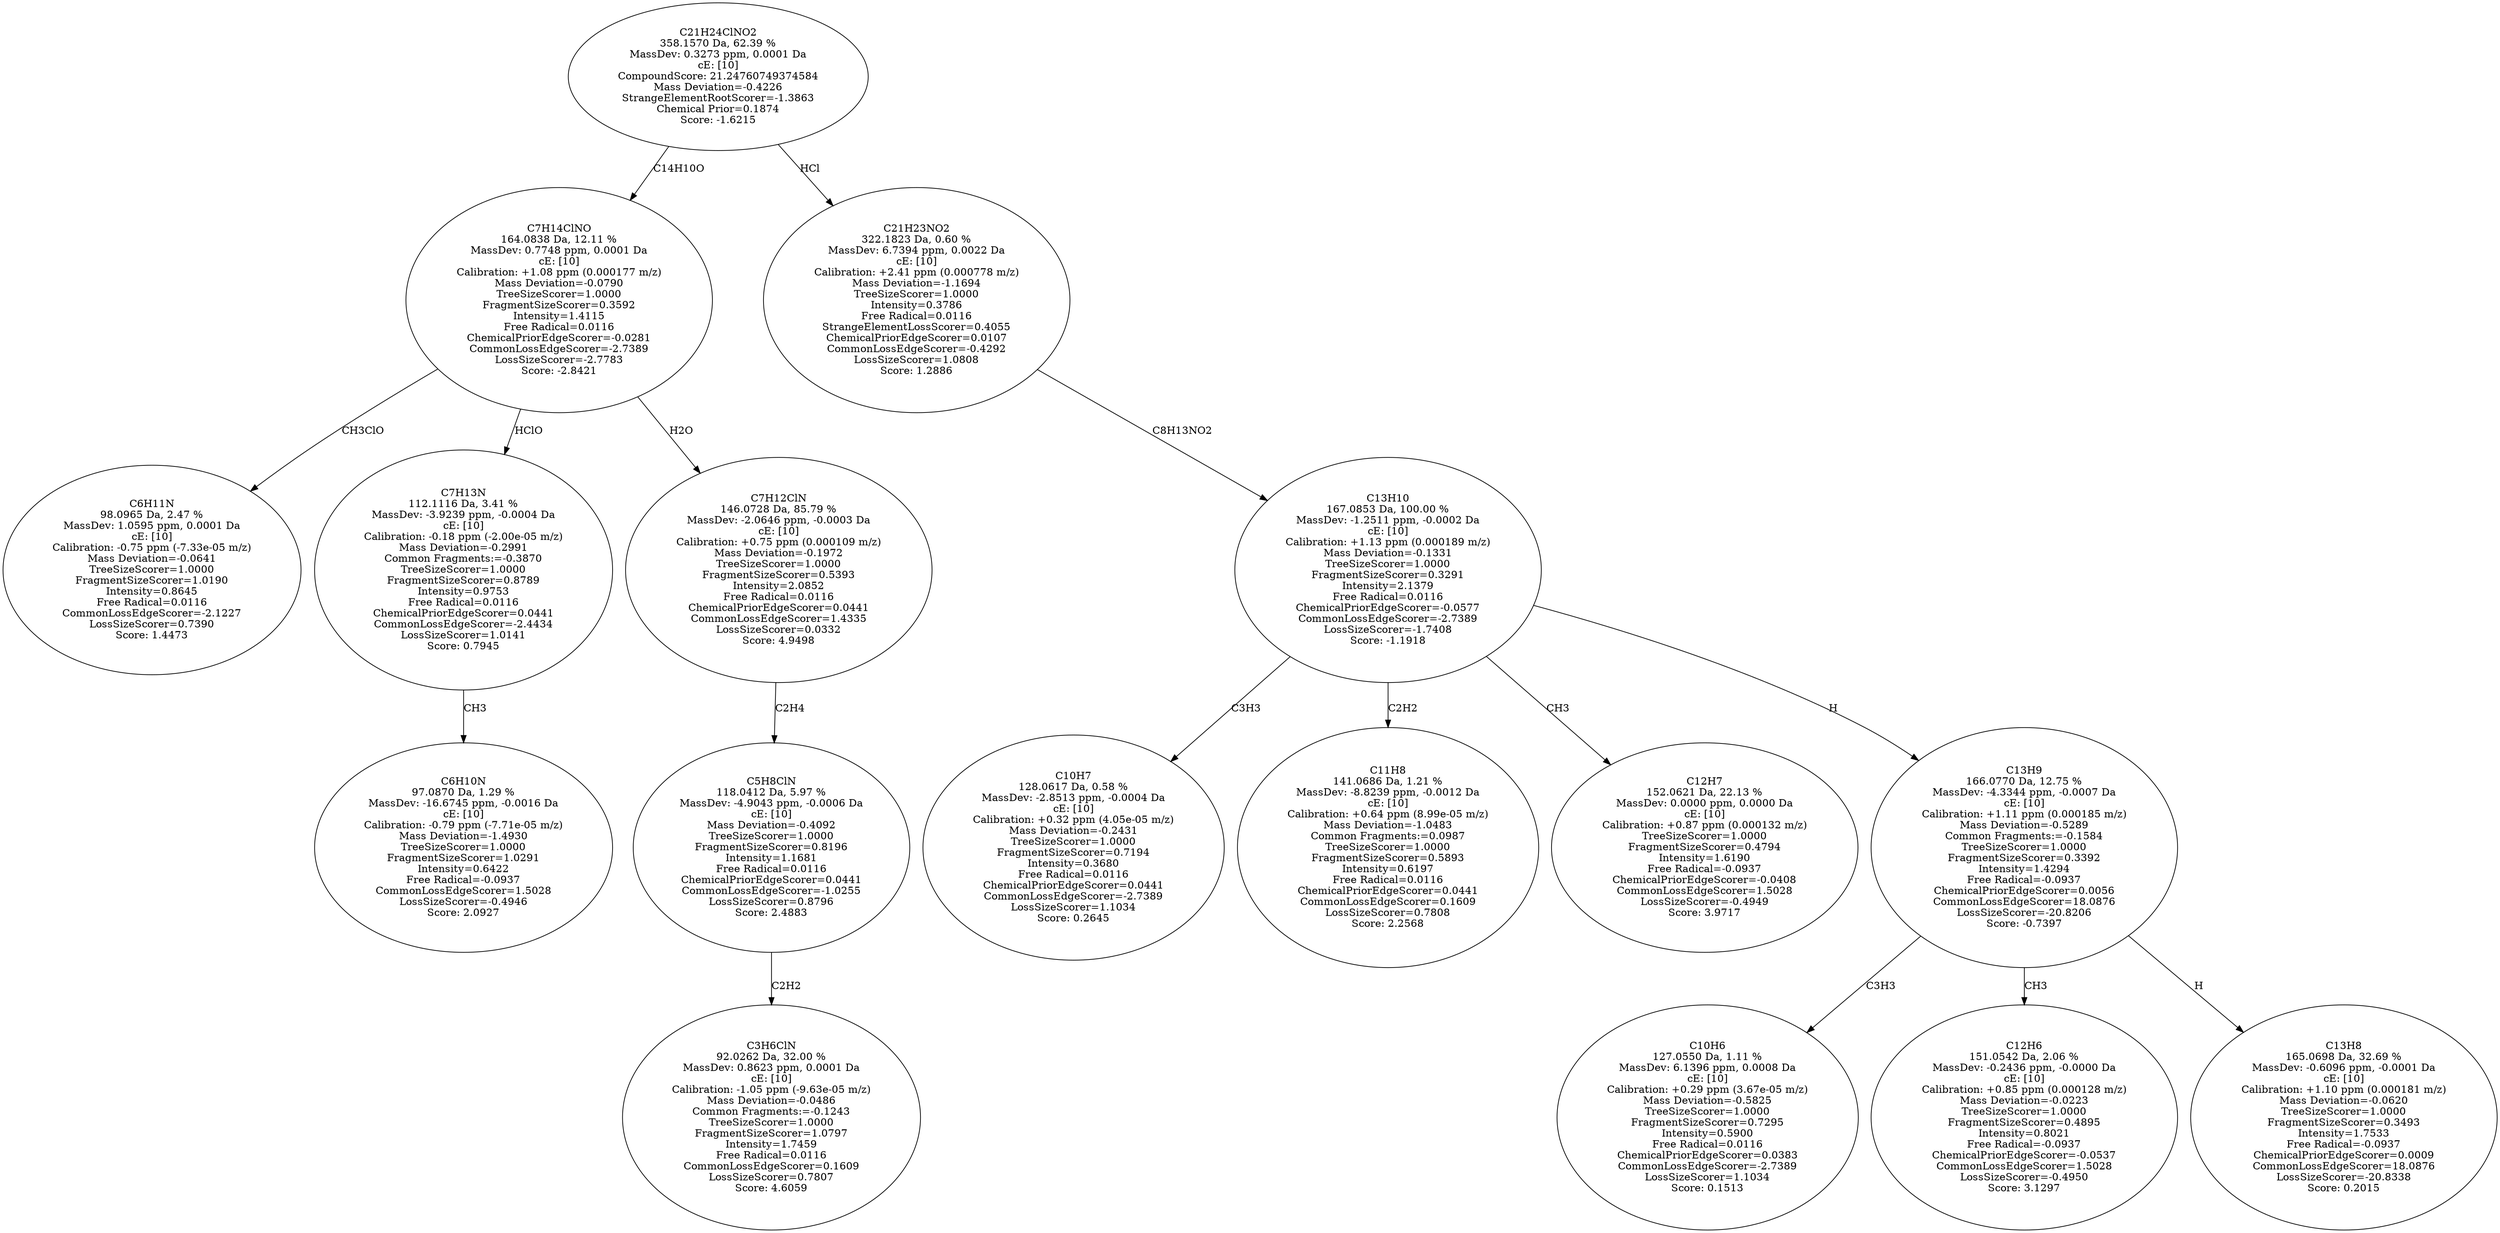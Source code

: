 strict digraph {
v1 [label="C6H11N\n98.0965 Da, 2.47 %\nMassDev: 1.0595 ppm, 0.0001 Da\ncE: [10]\nCalibration: -0.75 ppm (-7.33e-05 m/z)\nMass Deviation=-0.0641\nTreeSizeScorer=1.0000\nFragmentSizeScorer=1.0190\nIntensity=0.8645\nFree Radical=0.0116\nCommonLossEdgeScorer=-2.1227\nLossSizeScorer=0.7390\nScore: 1.4473"];
v2 [label="C6H10N\n97.0870 Da, 1.29 %\nMassDev: -16.6745 ppm, -0.0016 Da\ncE: [10]\nCalibration: -0.79 ppm (-7.71e-05 m/z)\nMass Deviation=-1.4930\nTreeSizeScorer=1.0000\nFragmentSizeScorer=1.0291\nIntensity=0.6422\nFree Radical=-0.0937\nCommonLossEdgeScorer=1.5028\nLossSizeScorer=-0.4946\nScore: 2.0927"];
v3 [label="C7H13N\n112.1116 Da, 3.41 %\nMassDev: -3.9239 ppm, -0.0004 Da\ncE: [10]\nCalibration: -0.18 ppm (-2.00e-05 m/z)\nMass Deviation=-0.2991\nCommon Fragments:=-0.3870\nTreeSizeScorer=1.0000\nFragmentSizeScorer=0.8789\nIntensity=0.9753\nFree Radical=0.0116\nChemicalPriorEdgeScorer=0.0441\nCommonLossEdgeScorer=-2.4434\nLossSizeScorer=1.0141\nScore: 0.7945"];
v4 [label="C3H6ClN\n92.0262 Da, 32.00 %\nMassDev: 0.8623 ppm, 0.0001 Da\ncE: [10]\nCalibration: -1.05 ppm (-9.63e-05 m/z)\nMass Deviation=-0.0486\nCommon Fragments:=-0.1243\nTreeSizeScorer=1.0000\nFragmentSizeScorer=1.0797\nIntensity=1.7459\nFree Radical=0.0116\nCommonLossEdgeScorer=0.1609\nLossSizeScorer=0.7807\nScore: 4.6059"];
v5 [label="C5H8ClN\n118.0412 Da, 5.97 %\nMassDev: -4.9043 ppm, -0.0006 Da\ncE: [10]\nMass Deviation=-0.4092\nTreeSizeScorer=1.0000\nFragmentSizeScorer=0.8196\nIntensity=1.1681\nFree Radical=0.0116\nChemicalPriorEdgeScorer=0.0441\nCommonLossEdgeScorer=-1.0255\nLossSizeScorer=0.8796\nScore: 2.4883"];
v6 [label="C7H12ClN\n146.0728 Da, 85.79 %\nMassDev: -2.0646 ppm, -0.0003 Da\ncE: [10]\nCalibration: +0.75 ppm (0.000109 m/z)\nMass Deviation=-0.1972\nTreeSizeScorer=1.0000\nFragmentSizeScorer=0.5393\nIntensity=2.0852\nFree Radical=0.0116\nChemicalPriorEdgeScorer=0.0441\nCommonLossEdgeScorer=1.4335\nLossSizeScorer=0.0332\nScore: 4.9498"];
v7 [label="C7H14ClNO\n164.0838 Da, 12.11 %\nMassDev: 0.7748 ppm, 0.0001 Da\ncE: [10]\nCalibration: +1.08 ppm (0.000177 m/z)\nMass Deviation=-0.0790\nTreeSizeScorer=1.0000\nFragmentSizeScorer=0.3592\nIntensity=1.4115\nFree Radical=0.0116\nChemicalPriorEdgeScorer=-0.0281\nCommonLossEdgeScorer=-2.7389\nLossSizeScorer=-2.7783\nScore: -2.8421"];
v8 [label="C10H7\n128.0617 Da, 0.58 %\nMassDev: -2.8513 ppm, -0.0004 Da\ncE: [10]\nCalibration: +0.32 ppm (4.05e-05 m/z)\nMass Deviation=-0.2431\nTreeSizeScorer=1.0000\nFragmentSizeScorer=0.7194\nIntensity=0.3680\nFree Radical=0.0116\nChemicalPriorEdgeScorer=0.0441\nCommonLossEdgeScorer=-2.7389\nLossSizeScorer=1.1034\nScore: 0.2645"];
v9 [label="C11H8\n141.0686 Da, 1.21 %\nMassDev: -8.8239 ppm, -0.0012 Da\ncE: [10]\nCalibration: +0.64 ppm (8.99e-05 m/z)\nMass Deviation=-1.0483\nCommon Fragments:=0.0987\nTreeSizeScorer=1.0000\nFragmentSizeScorer=0.5893\nIntensity=0.6197\nFree Radical=0.0116\nChemicalPriorEdgeScorer=0.0441\nCommonLossEdgeScorer=0.1609\nLossSizeScorer=0.7808\nScore: 2.2568"];
v10 [label="C12H7\n152.0621 Da, 22.13 %\nMassDev: 0.0000 ppm, 0.0000 Da\ncE: [10]\nCalibration: +0.87 ppm (0.000132 m/z)\nTreeSizeScorer=1.0000\nFragmentSizeScorer=0.4794\nIntensity=1.6190\nFree Radical=-0.0937\nChemicalPriorEdgeScorer=-0.0408\nCommonLossEdgeScorer=1.5028\nLossSizeScorer=-0.4949\nScore: 3.9717"];
v11 [label="C10H6\n127.0550 Da, 1.11 %\nMassDev: 6.1396 ppm, 0.0008 Da\ncE: [10]\nCalibration: +0.29 ppm (3.67e-05 m/z)\nMass Deviation=-0.5825\nTreeSizeScorer=1.0000\nFragmentSizeScorer=0.7295\nIntensity=0.5900\nFree Radical=0.0116\nChemicalPriorEdgeScorer=0.0383\nCommonLossEdgeScorer=-2.7389\nLossSizeScorer=1.1034\nScore: 0.1513"];
v12 [label="C12H6\n151.0542 Da, 2.06 %\nMassDev: -0.2436 ppm, -0.0000 Da\ncE: [10]\nCalibration: +0.85 ppm (0.000128 m/z)\nMass Deviation=-0.0223\nTreeSizeScorer=1.0000\nFragmentSizeScorer=0.4895\nIntensity=0.8021\nFree Radical=-0.0937\nChemicalPriorEdgeScorer=-0.0537\nCommonLossEdgeScorer=1.5028\nLossSizeScorer=-0.4950\nScore: 3.1297"];
v13 [label="C13H8\n165.0698 Da, 32.69 %\nMassDev: -0.6096 ppm, -0.0001 Da\ncE: [10]\nCalibration: +1.10 ppm (0.000181 m/z)\nMass Deviation=-0.0620\nTreeSizeScorer=1.0000\nFragmentSizeScorer=0.3493\nIntensity=1.7533\nFree Radical=-0.0937\nChemicalPriorEdgeScorer=0.0009\nCommonLossEdgeScorer=18.0876\nLossSizeScorer=-20.8338\nScore: 0.2015"];
v14 [label="C13H9\n166.0770 Da, 12.75 %\nMassDev: -4.3344 ppm, -0.0007 Da\ncE: [10]\nCalibration: +1.11 ppm (0.000185 m/z)\nMass Deviation=-0.5289\nCommon Fragments:=-0.1584\nTreeSizeScorer=1.0000\nFragmentSizeScorer=0.3392\nIntensity=1.4294\nFree Radical=-0.0937\nChemicalPriorEdgeScorer=0.0056\nCommonLossEdgeScorer=18.0876\nLossSizeScorer=-20.8206\nScore: -0.7397"];
v15 [label="C13H10\n167.0853 Da, 100.00 %\nMassDev: -1.2511 ppm, -0.0002 Da\ncE: [10]\nCalibration: +1.13 ppm (0.000189 m/z)\nMass Deviation=-0.1331\nTreeSizeScorer=1.0000\nFragmentSizeScorer=0.3291\nIntensity=2.1379\nFree Radical=0.0116\nChemicalPriorEdgeScorer=-0.0577\nCommonLossEdgeScorer=-2.7389\nLossSizeScorer=-1.7408\nScore: -1.1918"];
v16 [label="C21H23NO2\n322.1823 Da, 0.60 %\nMassDev: 6.7394 ppm, 0.0022 Da\ncE: [10]\nCalibration: +2.41 ppm (0.000778 m/z)\nMass Deviation=-1.1694\nTreeSizeScorer=1.0000\nIntensity=0.3786\nFree Radical=0.0116\nStrangeElementLossScorer=0.4055\nChemicalPriorEdgeScorer=0.0107\nCommonLossEdgeScorer=-0.4292\nLossSizeScorer=1.0808\nScore: 1.2886"];
v17 [label="C21H24ClNO2\n358.1570 Da, 62.39 %\nMassDev: 0.3273 ppm, 0.0001 Da\ncE: [10]\nCompoundScore: 21.24760749374584\nMass Deviation=-0.4226\nStrangeElementRootScorer=-1.3863\nChemical Prior=0.1874\nScore: -1.6215"];
v7 -> v1 [label="CH3ClO"];
v3 -> v2 [label="CH3"];
v7 -> v3 [label="HClO"];
v5 -> v4 [label="C2H2"];
v6 -> v5 [label="C2H4"];
v7 -> v6 [label="H2O"];
v17 -> v7 [label="C14H10O"];
v15 -> v8 [label="C3H3"];
v15 -> v9 [label="C2H2"];
v15 -> v10 [label="CH3"];
v14 -> v11 [label="C3H3"];
v14 -> v12 [label="CH3"];
v14 -> v13 [label="H"];
v15 -> v14 [label="H"];
v16 -> v15 [label="C8H13NO2"];
v17 -> v16 [label="HCl"];
}